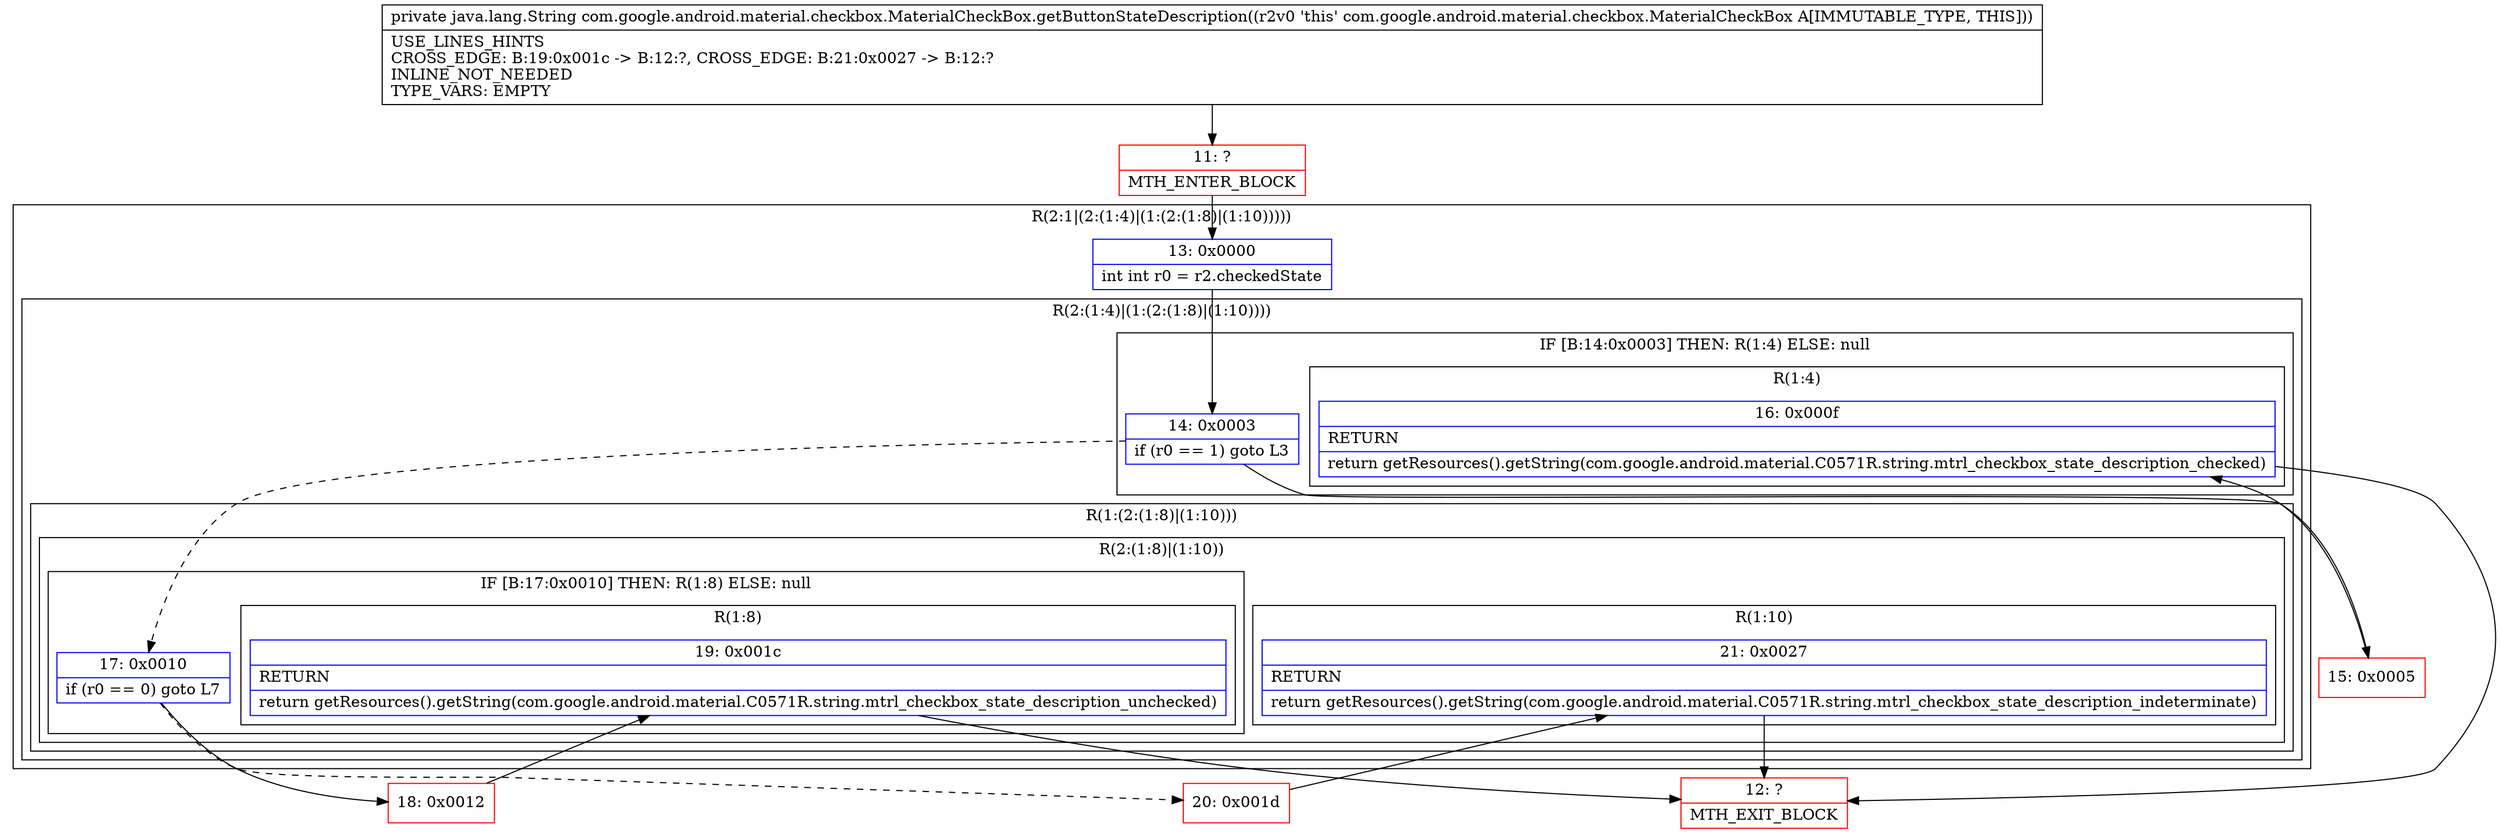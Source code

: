 digraph "CFG forcom.google.android.material.checkbox.MaterialCheckBox.getButtonStateDescription()Ljava\/lang\/String;" {
subgraph cluster_Region_438937761 {
label = "R(2:1|(2:(1:4)|(1:(2:(1:8)|(1:10)))))";
node [shape=record,color=blue];
Node_13 [shape=record,label="{13\:\ 0x0000|int int r0 = r2.checkedState\l}"];
subgraph cluster_Region_1519324890 {
label = "R(2:(1:4)|(1:(2:(1:8)|(1:10))))";
node [shape=record,color=blue];
subgraph cluster_IfRegion_1597321784 {
label = "IF [B:14:0x0003] THEN: R(1:4) ELSE: null";
node [shape=record,color=blue];
Node_14 [shape=record,label="{14\:\ 0x0003|if (r0 == 1) goto L3\l}"];
subgraph cluster_Region_1292380337 {
label = "R(1:4)";
node [shape=record,color=blue];
Node_16 [shape=record,label="{16\:\ 0x000f|RETURN\l|return getResources().getString(com.google.android.material.C0571R.string.mtrl_checkbox_state_description_checked)\l}"];
}
}
subgraph cluster_Region_921008296 {
label = "R(1:(2:(1:8)|(1:10)))";
node [shape=record,color=blue];
subgraph cluster_Region_1756987832 {
label = "R(2:(1:8)|(1:10))";
node [shape=record,color=blue];
subgraph cluster_IfRegion_536768507 {
label = "IF [B:17:0x0010] THEN: R(1:8) ELSE: null";
node [shape=record,color=blue];
Node_17 [shape=record,label="{17\:\ 0x0010|if (r0 == 0) goto L7\l}"];
subgraph cluster_Region_1256373163 {
label = "R(1:8)";
node [shape=record,color=blue];
Node_19 [shape=record,label="{19\:\ 0x001c|RETURN\l|return getResources().getString(com.google.android.material.C0571R.string.mtrl_checkbox_state_description_unchecked)\l}"];
}
}
subgraph cluster_Region_1176723430 {
label = "R(1:10)";
node [shape=record,color=blue];
Node_21 [shape=record,label="{21\:\ 0x0027|RETURN\l|return getResources().getString(com.google.android.material.C0571R.string.mtrl_checkbox_state_description_indeterminate)\l}"];
}
}
}
}
}
Node_11 [shape=record,color=red,label="{11\:\ ?|MTH_ENTER_BLOCK\l}"];
Node_15 [shape=record,color=red,label="{15\:\ 0x0005}"];
Node_12 [shape=record,color=red,label="{12\:\ ?|MTH_EXIT_BLOCK\l}"];
Node_18 [shape=record,color=red,label="{18\:\ 0x0012}"];
Node_20 [shape=record,color=red,label="{20\:\ 0x001d}"];
MethodNode[shape=record,label="{private java.lang.String com.google.android.material.checkbox.MaterialCheckBox.getButtonStateDescription((r2v0 'this' com.google.android.material.checkbox.MaterialCheckBox A[IMMUTABLE_TYPE, THIS]))  | USE_LINES_HINTS\lCROSS_EDGE: B:19:0x001c \-\> B:12:?, CROSS_EDGE: B:21:0x0027 \-\> B:12:?\lINLINE_NOT_NEEDED\lTYPE_VARS: EMPTY\l}"];
MethodNode -> Node_11;Node_13 -> Node_14;
Node_14 -> Node_15;
Node_14 -> Node_17[style=dashed];
Node_16 -> Node_12;
Node_17 -> Node_18;
Node_17 -> Node_20[style=dashed];
Node_19 -> Node_12;
Node_21 -> Node_12;
Node_11 -> Node_13;
Node_15 -> Node_16;
Node_18 -> Node_19;
Node_20 -> Node_21;
}

